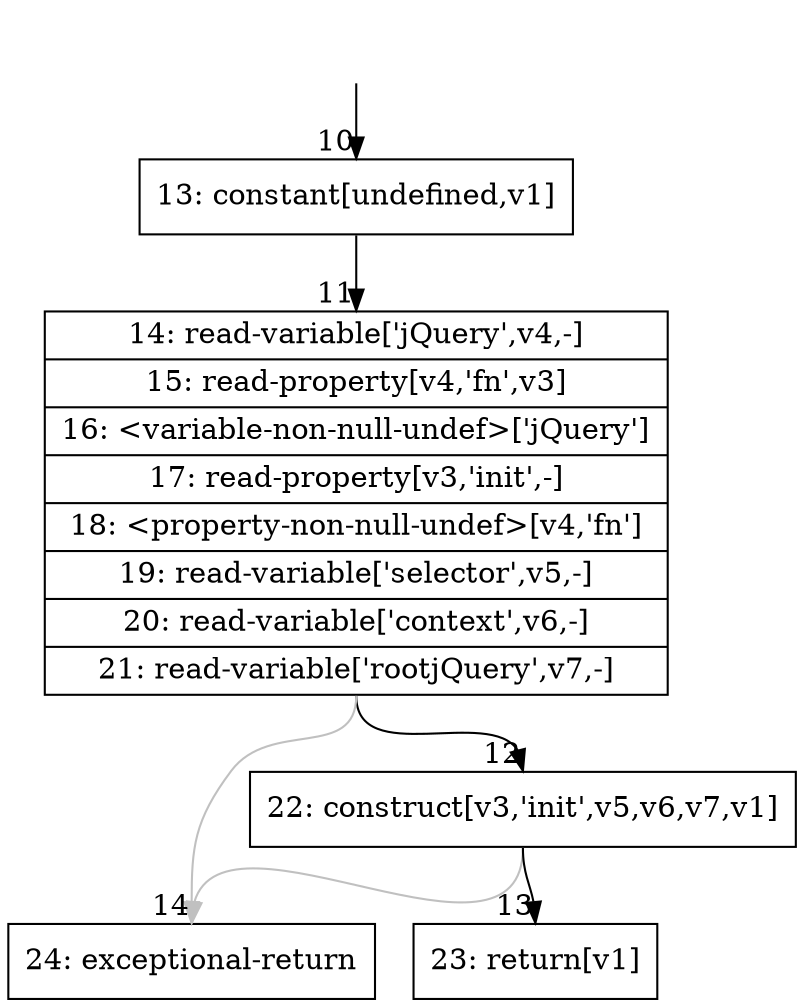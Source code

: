 digraph {
rankdir="TD"
BB_entry3[shape=none,label=""];
BB_entry3 -> BB10 [tailport=s, headport=n, headlabel="    10"]
BB10 [shape=record label="{13: constant[undefined,v1]}" ] 
BB10 -> BB11 [tailport=s, headport=n, headlabel="      11"]
BB11 [shape=record label="{14: read-variable['jQuery',v4,-]|15: read-property[v4,'fn',v3]|16: \<variable-non-null-undef\>['jQuery']|17: read-property[v3,'init',-]|18: \<property-non-null-undef\>[v4,'fn']|19: read-variable['selector',v5,-]|20: read-variable['context',v6,-]|21: read-variable['rootjQuery',v7,-]}" ] 
BB11 -> BB12 [tailport=s, headport=n, headlabel="      12"]
BB11 -> BB14 [tailport=s, headport=n, color=gray, headlabel="      14"]
BB12 [shape=record label="{22: construct[v3,'init',v5,v6,v7,v1]}" ] 
BB12 -> BB13 [tailport=s, headport=n, headlabel="      13"]
BB12 -> BB14 [tailport=s, headport=n, color=gray]
BB13 [shape=record label="{23: return[v1]}" ] 
BB14 [shape=record label="{24: exceptional-return}" ] 
}
